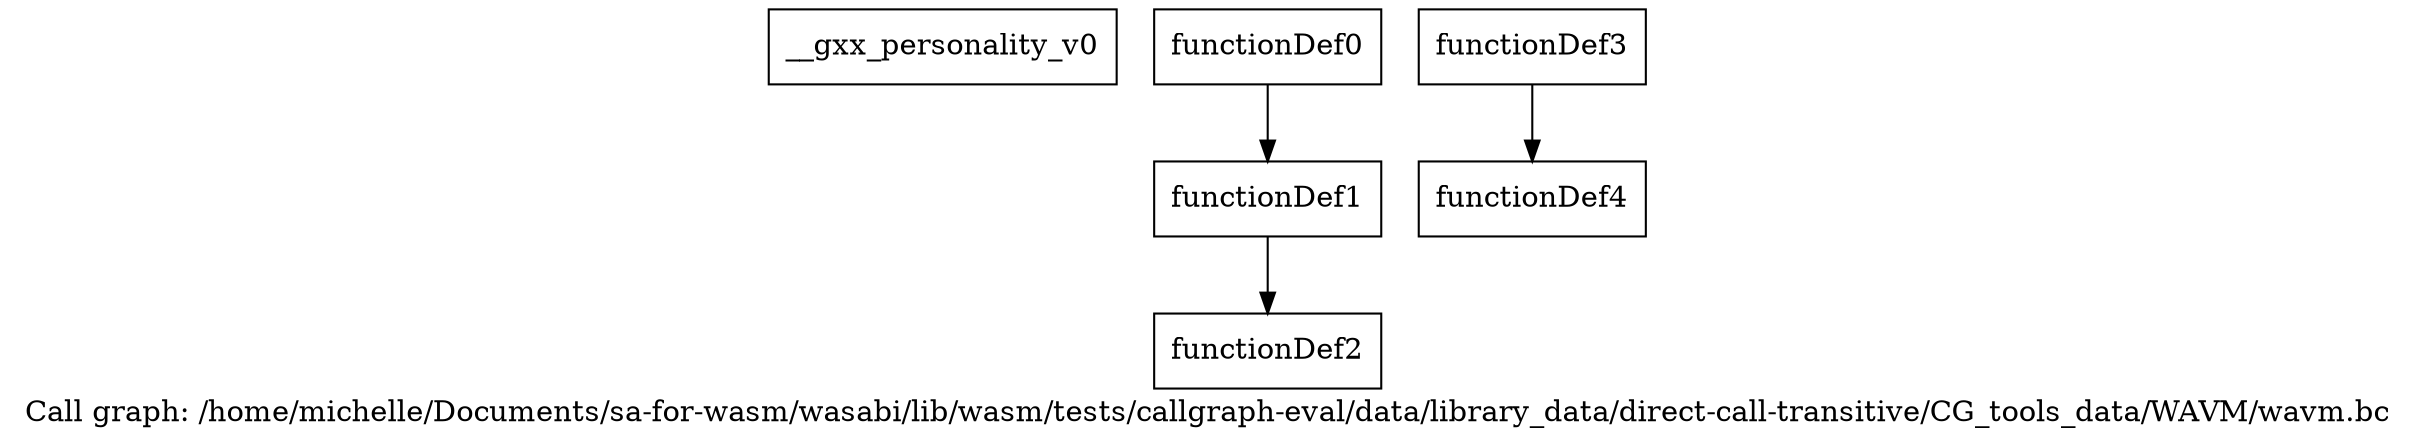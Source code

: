 digraph "Call graph: /home/michelle/Documents/sa-for-wasm/wasabi/lib/wasm/tests/callgraph-eval/data/library_data/direct-call-transitive/CG_tools_data/WAVM/wavm.bc" {
	label="Call graph: /home/michelle/Documents/sa-for-wasm/wasabi/lib/wasm/tests/callgraph-eval/data/library_data/direct-call-transitive/CG_tools_data/WAVM/wavm.bc";

	Node0x5112a0 [shape=record,label="{__gxx_personality_v0}"];
	Node0x511380 [shape=record,label="{functionDef0}"];
	Node0x511380 -> Node0x511400;
	Node0x511400 [shape=record,label="{functionDef1}"];
	Node0x511400 -> Node0x511480;
	Node0x511480 [shape=record,label="{functionDef2}"];
	Node0x511530 [shape=record,label="{functionDef3}"];
	Node0x511530 -> Node0x511700;
	Node0x511700 [shape=record,label="{functionDef4}"];
}
